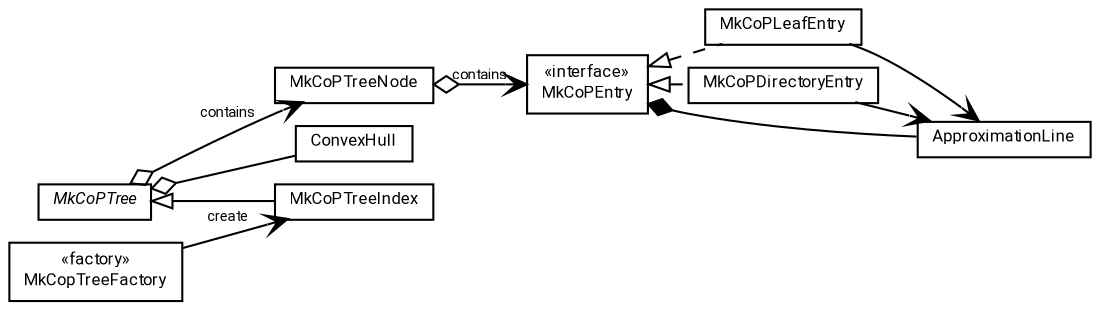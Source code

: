 #!/usr/local/bin/dot
#
# Class diagram 
# Generated by UMLGraph version R5_7_2-60-g0e99a6 (http://www.spinellis.gr/umlgraph/)
#

digraph G {
	graph [fontnames="svg"]
	edge [fontname="Roboto",fontsize=7,labelfontname="Roboto",labelfontsize=7,color="black"];
	node [fontname="Roboto",fontcolor="black",fontsize=8,shape=plaintext,margin=0,width=0,height=0];
	nodesep=0.15;
	ranksep=0.25;
	rankdir=LR;
	// de.lmu.ifi.dbs.elki.index.tree.metrical.mtreevariants.mktrees.mkcop.ConvexHull
	c641795 [label=<<table title="de.lmu.ifi.dbs.elki.index.tree.metrical.mtreevariants.mktrees.mkcop.ConvexHull" border="0" cellborder="1" cellspacing="0" cellpadding="2" href="ConvexHull.html" target="_parent">
		<tr><td><table border="0" cellspacing="0" cellpadding="1">
		<tr><td align="center" balign="center"> <font face="Roboto">ConvexHull</font> </td></tr>
		</table></td></tr>
		</table>>, URL="ConvexHull.html"];
	// de.lmu.ifi.dbs.elki.index.tree.metrical.mtreevariants.mktrees.mkcop.MkCoPLeafEntry
	c641796 [label=<<table title="de.lmu.ifi.dbs.elki.index.tree.metrical.mtreevariants.mktrees.mkcop.MkCoPLeafEntry" border="0" cellborder="1" cellspacing="0" cellpadding="2" href="MkCoPLeafEntry.html" target="_parent">
		<tr><td><table border="0" cellspacing="0" cellpadding="1">
		<tr><td align="center" balign="center"> <font face="Roboto">MkCoPLeafEntry</font> </td></tr>
		</table></td></tr>
		</table>>, URL="MkCoPLeafEntry.html"];
	// de.lmu.ifi.dbs.elki.index.tree.metrical.mtreevariants.mktrees.mkcop.MkCopTreeFactory<O>
	c641797 [label=<<table title="de.lmu.ifi.dbs.elki.index.tree.metrical.mtreevariants.mktrees.mkcop.MkCopTreeFactory" border="0" cellborder="1" cellspacing="0" cellpadding="2" href="MkCopTreeFactory.html" target="_parent">
		<tr><td><table border="0" cellspacing="0" cellpadding="1">
		<tr><td align="center" balign="center"> &#171;factory&#187; </td></tr>
		<tr><td align="center" balign="center"> <font face="Roboto">MkCopTreeFactory</font> </td></tr>
		</table></td></tr>
		</table>>, URL="MkCopTreeFactory.html"];
	// de.lmu.ifi.dbs.elki.index.tree.metrical.mtreevariants.mktrees.mkcop.MkCoPTree<O>
	c641799 [label=<<table title="de.lmu.ifi.dbs.elki.index.tree.metrical.mtreevariants.mktrees.mkcop.MkCoPTree" border="0" cellborder="1" cellspacing="0" cellpadding="2" href="MkCoPTree.html" target="_parent">
		<tr><td><table border="0" cellspacing="0" cellpadding="1">
		<tr><td align="center" balign="center"> <font face="Roboto"><i>MkCoPTree</i></font> </td></tr>
		</table></td></tr>
		</table>>, URL="MkCoPTree.html"];
	// de.lmu.ifi.dbs.elki.index.tree.metrical.mtreevariants.mktrees.mkcop.MkCoPTreeIndex<O>
	c641800 [label=<<table title="de.lmu.ifi.dbs.elki.index.tree.metrical.mtreevariants.mktrees.mkcop.MkCoPTreeIndex" border="0" cellborder="1" cellspacing="0" cellpadding="2" href="MkCoPTreeIndex.html" target="_parent">
		<tr><td><table border="0" cellspacing="0" cellpadding="1">
		<tr><td align="center" balign="center"> <font face="Roboto">MkCoPTreeIndex</font> </td></tr>
		</table></td></tr>
		</table>>, URL="MkCoPTreeIndex.html"];
	// de.lmu.ifi.dbs.elki.index.tree.metrical.mtreevariants.mktrees.mkcop.MkCoPEntry
	c641801 [label=<<table title="de.lmu.ifi.dbs.elki.index.tree.metrical.mtreevariants.mktrees.mkcop.MkCoPEntry" border="0" cellborder="1" cellspacing="0" cellpadding="2" href="MkCoPEntry.html" target="_parent">
		<tr><td><table border="0" cellspacing="0" cellpadding="1">
		<tr><td align="center" balign="center"> &#171;interface&#187; </td></tr>
		<tr><td align="center" balign="center"> <font face="Roboto">MkCoPEntry</font> </td></tr>
		</table></td></tr>
		</table>>, URL="MkCoPEntry.html"];
	// de.lmu.ifi.dbs.elki.index.tree.metrical.mtreevariants.mktrees.mkcop.MkCoPDirectoryEntry
	c641802 [label=<<table title="de.lmu.ifi.dbs.elki.index.tree.metrical.mtreevariants.mktrees.mkcop.MkCoPDirectoryEntry" border="0" cellborder="1" cellspacing="0" cellpadding="2" href="MkCoPDirectoryEntry.html" target="_parent">
		<tr><td><table border="0" cellspacing="0" cellpadding="1">
		<tr><td align="center" balign="center"> <font face="Roboto">MkCoPDirectoryEntry</font> </td></tr>
		</table></td></tr>
		</table>>, URL="MkCoPDirectoryEntry.html"];
	// de.lmu.ifi.dbs.elki.index.tree.metrical.mtreevariants.mktrees.mkcop.ApproximationLine
	c641803 [label=<<table title="de.lmu.ifi.dbs.elki.index.tree.metrical.mtreevariants.mktrees.mkcop.ApproximationLine" border="0" cellborder="1" cellspacing="0" cellpadding="2" href="ApproximationLine.html" target="_parent">
		<tr><td><table border="0" cellspacing="0" cellpadding="1">
		<tr><td align="center" balign="center"> <font face="Roboto">ApproximationLine</font> </td></tr>
		</table></td></tr>
		</table>>, URL="ApproximationLine.html"];
	// de.lmu.ifi.dbs.elki.index.tree.metrical.mtreevariants.mktrees.mkcop.MkCoPTreeNode<O>
	c641804 [label=<<table title="de.lmu.ifi.dbs.elki.index.tree.metrical.mtreevariants.mktrees.mkcop.MkCoPTreeNode" border="0" cellborder="1" cellspacing="0" cellpadding="2" href="MkCoPTreeNode.html" target="_parent">
		<tr><td><table border="0" cellspacing="0" cellpadding="1">
		<tr><td align="center" balign="center"> <font face="Roboto">MkCoPTreeNode</font> </td></tr>
		</table></td></tr>
		</table>>, URL="MkCoPTreeNode.html"];
	// de.lmu.ifi.dbs.elki.index.tree.metrical.mtreevariants.mktrees.mkcop.MkCoPLeafEntry implements de.lmu.ifi.dbs.elki.index.tree.metrical.mtreevariants.mktrees.mkcop.MkCoPEntry
	c641801 -> c641796 [arrowtail=empty,style=dashed,dir=back,weight=9];
	// de.lmu.ifi.dbs.elki.index.tree.metrical.mtreevariants.mktrees.mkcop.MkCopTreeFactory<O> navassoc de.lmu.ifi.dbs.elki.index.tree.metrical.mtreevariants.mktrees.mkcop.MkCoPTreeIndex<O>
	c641797 -> c641800 [arrowhead=open,weight=1,label="create"];
	// de.lmu.ifi.dbs.elki.index.tree.metrical.mtreevariants.mktrees.mkcop.MkCoPTree<O> has de.lmu.ifi.dbs.elki.index.tree.metrical.mtreevariants.mktrees.mkcop.ConvexHull
	c641799 -> c641795 [arrowhead=none,arrowtail=ediamond,dir=back,weight=4];
	// de.lmu.ifi.dbs.elki.index.tree.metrical.mtreevariants.mktrees.mkcop.MkCoPTree<O> navhas de.lmu.ifi.dbs.elki.index.tree.metrical.mtreevariants.mktrees.mkcop.MkCoPTreeNode<O>
	c641799 -> c641804 [arrowhead=open,arrowtail=ediamond,dir=both,weight=3,label="contains"];
	// de.lmu.ifi.dbs.elki.index.tree.metrical.mtreevariants.mktrees.mkcop.MkCoPTreeIndex<O> extends de.lmu.ifi.dbs.elki.index.tree.metrical.mtreevariants.mktrees.mkcop.MkCoPTree<O>
	c641799 -> c641800 [arrowtail=empty,dir=back,weight=10];
	// de.lmu.ifi.dbs.elki.index.tree.metrical.mtreevariants.mktrees.mkcop.MkCoPEntry composed de.lmu.ifi.dbs.elki.index.tree.metrical.mtreevariants.mktrees.mkcop.ApproximationLine
	c641801 -> c641803 [arrowhead=none,arrowtail=diamond,dir=back,weight=6];
	// de.lmu.ifi.dbs.elki.index.tree.metrical.mtreevariants.mktrees.mkcop.MkCoPDirectoryEntry implements de.lmu.ifi.dbs.elki.index.tree.metrical.mtreevariants.mktrees.mkcop.MkCoPEntry
	c641801 -> c641802 [arrowtail=empty,style=dashed,dir=back,weight=9];
	// de.lmu.ifi.dbs.elki.index.tree.metrical.mtreevariants.mktrees.mkcop.MkCoPTreeNode<O> navhas de.lmu.ifi.dbs.elki.index.tree.metrical.mtreevariants.mktrees.mkcop.MkCoPEntry
	c641804 -> c641801 [arrowhead=open,arrowtail=ediamond,dir=both,weight=3,label="contains"];
	// de.lmu.ifi.dbs.elki.index.tree.metrical.mtreevariants.mktrees.mkcop.MkCoPLeafEntry navassoc de.lmu.ifi.dbs.elki.index.tree.metrical.mtreevariants.mktrees.mkcop.ApproximationLine
	c641796 -> c641803 [arrowhead=open,weight=1];
	// de.lmu.ifi.dbs.elki.index.tree.metrical.mtreevariants.mktrees.mkcop.MkCoPDirectoryEntry navassoc de.lmu.ifi.dbs.elki.index.tree.metrical.mtreevariants.mktrees.mkcop.ApproximationLine
	c641802 -> c641803 [arrowhead=open,weight=1];
}

